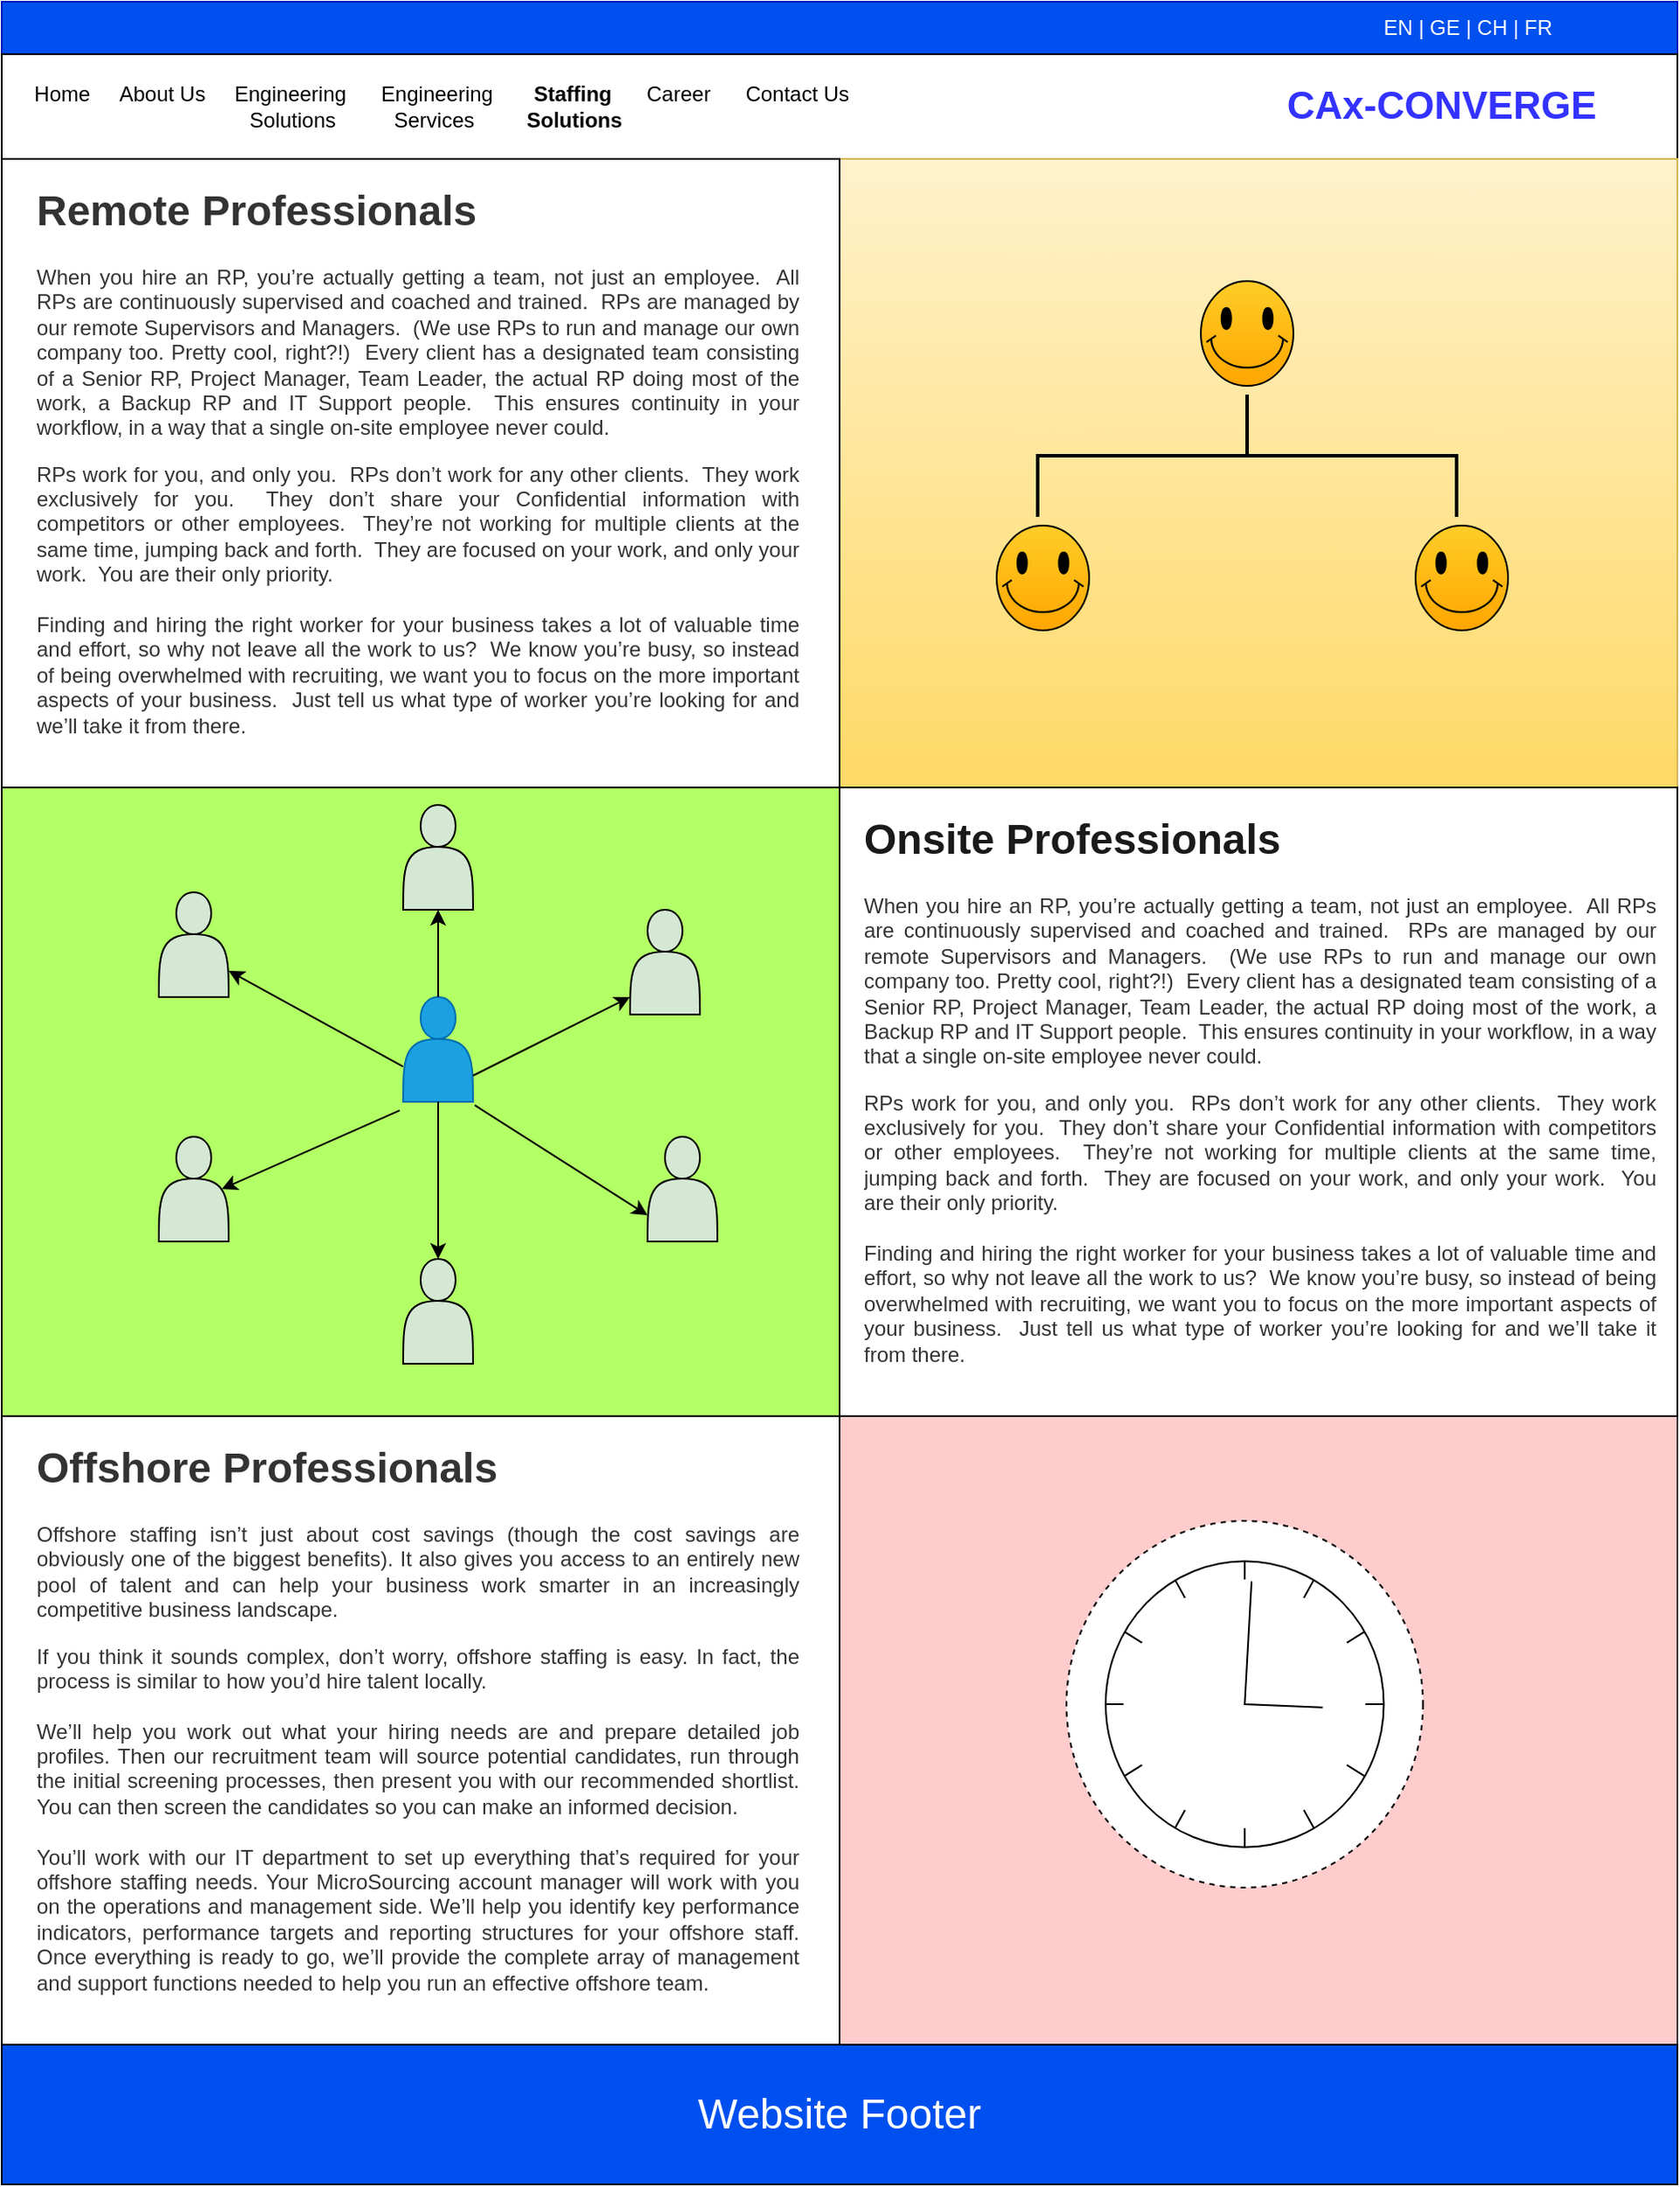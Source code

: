 <mxfile version="13.8.8" type="github">
  <diagram id="Hr1LNcDFdF_ypw1xQ_ta" name="Page-1">
    <mxGraphModel dx="1673" dy="2081" grid="1" gridSize="10" guides="1" tooltips="1" connect="1" arrows="1" fold="1" page="1" pageScale="1" pageWidth="827" pageHeight="1169" math="0" shadow="0">
      <root>
        <mxCell id="0" />
        <mxCell id="1" parent="0" />
        <mxCell id="X8gLjRTlshbioLyaXArV-1" value="&amp;nbsp; &amp;nbsp; &amp;nbsp; &amp;nbsp; &amp;nbsp; &amp;nbsp; &amp;nbsp; &amp;nbsp; &amp;nbsp; &amp;nbsp; &amp;nbsp; &amp;nbsp; &amp;nbsp; &amp;nbsp; &amp;nbsp; &amp;nbsp; &amp;nbsp; &amp;nbsp; &amp;nbsp; &amp;nbsp; &amp;nbsp; &amp;nbsp; &amp;nbsp; &amp;nbsp; &amp;nbsp; &amp;nbsp; &amp;nbsp; &amp;nbsp; &amp;nbsp; &amp;nbsp; &amp;nbsp; &amp;nbsp; &amp;nbsp; &amp;nbsp; &amp;nbsp; &amp;nbsp; &amp;nbsp; &amp;nbsp; &amp;nbsp; &amp;nbsp; &amp;nbsp; &amp;nbsp; &amp;nbsp; &amp;nbsp; &amp;nbsp; &amp;nbsp; &amp;nbsp; &amp;nbsp; &amp;nbsp; &amp;nbsp; &amp;nbsp; &amp;nbsp; &amp;nbsp; &amp;nbsp; &amp;nbsp; &amp;nbsp; &amp;nbsp; &amp;nbsp; &amp;nbsp; &amp;nbsp; &amp;nbsp; &amp;nbsp; &amp;nbsp; &amp;nbsp; &amp;nbsp; &amp;nbsp; &amp;nbsp; &amp;nbsp; &amp;nbsp; &amp;nbsp; &amp;nbsp; &amp;nbsp; &amp;nbsp; &amp;nbsp; &amp;nbsp; &amp;nbsp; &amp;nbsp; &amp;nbsp; &amp;nbsp; &amp;nbsp; &amp;nbsp; &amp;nbsp; &amp;nbsp; &amp;nbsp; &amp;nbsp; &amp;nbsp; &amp;nbsp; &amp;nbsp; &amp;nbsp; &amp;nbsp; &amp;nbsp; &amp;nbsp; &amp;nbsp; &amp;nbsp; &amp;nbsp; &amp;nbsp; &amp;nbsp; &amp;nbsp; &amp;nbsp; &amp;nbsp; &amp;nbsp; &amp;nbsp; &amp;nbsp; &amp;nbsp; &amp;nbsp; &amp;nbsp; &amp;nbsp; &amp;nbsp; EN | GE | CH | FR" style="rounded=0;whiteSpace=wrap;html=1;strokeColor=#001DBC;fontColor=#ffffff;align=center;fillColor=#0050EF;" parent="1" vertex="1">
          <mxGeometry x="70" y="-60" width="960" height="30" as="geometry" />
        </mxCell>
        <mxCell id="X8gLjRTlshbioLyaXArV-2" value="&amp;nbsp; &amp;nbsp; &amp;nbsp;Home&amp;nbsp; &amp;nbsp; &amp;nbsp;About Us&amp;nbsp; &amp;nbsp; &amp;nbsp;Engineering&amp;nbsp; &amp;nbsp; &amp;nbsp; Engineering&amp;nbsp; &amp;nbsp; &amp;nbsp; &amp;nbsp;&lt;b&gt;Staffing&lt;/b&gt;&amp;nbsp; &amp;nbsp; &amp;nbsp; Career&amp;nbsp; &amp;nbsp; &amp;nbsp; Contact Us&amp;nbsp; &amp;nbsp; &amp;nbsp; &amp;nbsp; &amp;nbsp; &amp;nbsp; &amp;nbsp; &amp;nbsp; &amp;nbsp; &amp;nbsp; &amp;nbsp; &amp;nbsp; &amp;nbsp; &amp;nbsp; &amp;nbsp; &amp;nbsp; &amp;nbsp; &amp;nbsp; &amp;nbsp; &amp;nbsp; &amp;nbsp; &amp;nbsp; &amp;nbsp; &amp;nbsp; &amp;nbsp; &amp;nbsp; &amp;nbsp; &amp;nbsp; &amp;nbsp; &amp;nbsp; &amp;nbsp; &amp;nbsp; &amp;nbsp; &amp;nbsp; &amp;nbsp; &amp;nbsp; &amp;nbsp; &amp;nbsp; &amp;nbsp; &amp;nbsp; &amp;nbsp; &amp;nbsp;&amp;nbsp;&lt;br&gt;&amp;nbsp; &amp;nbsp; &amp;nbsp; &amp;nbsp; &amp;nbsp; &amp;nbsp; &amp;nbsp; &amp;nbsp; &amp;nbsp; &amp;nbsp; &amp;nbsp; &amp;nbsp; &amp;nbsp; &amp;nbsp; &amp;nbsp; &amp;nbsp; &amp;nbsp; &amp;nbsp; &amp;nbsp; &amp;nbsp; &amp;nbsp; Solutions&amp;nbsp; &amp;nbsp; &amp;nbsp; &amp;nbsp; &amp;nbsp; Services&amp;nbsp; &amp;nbsp; &amp;nbsp; &amp;nbsp; &amp;nbsp;&lt;b&gt;Solutions&lt;/b&gt;" style="rounded=0;whiteSpace=wrap;html=1;align=left;" parent="1" vertex="1">
          <mxGeometry x="70" y="-30" width="960" height="60" as="geometry" />
        </mxCell>
        <mxCell id="X8gLjRTlshbioLyaXArV-3" value="" style="rounded=0;whiteSpace=wrap;html=1;" parent="1" vertex="1">
          <mxGeometry x="70" y="30" width="960" height="1080" as="geometry" />
        </mxCell>
        <mxCell id="X8gLjRTlshbioLyaXArV-4" value="" style="rounded=0;whiteSpace=wrap;html=1;fillColor=#fff2cc;strokeColor=#d6b656;gradientColor=#ffd966;" parent="1" vertex="1">
          <mxGeometry x="550" y="30" width="480" height="360" as="geometry" />
        </mxCell>
        <mxCell id="X8gLjRTlshbioLyaXArV-5" value="" style="rounded=0;whiteSpace=wrap;html=1;fillColor=#B3FF66;" parent="1" vertex="1">
          <mxGeometry x="70" y="390" width="480" height="360" as="geometry" />
        </mxCell>
        <mxCell id="X8gLjRTlshbioLyaXArV-6" value="" style="rounded=0;whiteSpace=wrap;html=1;fillColor=#ffcccc;strokeColor=#36393d;" parent="1" vertex="1">
          <mxGeometry x="550" y="750" width="480" height="360" as="geometry" />
        </mxCell>
        <mxCell id="X8gLjRTlshbioLyaXArV-7" value="" style="shape=actor;whiteSpace=wrap;html=1;fillColor=#1ba1e2;strokeColor=#006EAF;fontColor=#ffffff;" parent="1" vertex="1">
          <mxGeometry x="300" y="510" width="40" height="60" as="geometry" />
        </mxCell>
        <mxCell id="X8gLjRTlshbioLyaXArV-8" value="" style="verticalLabelPosition=bottom;verticalAlign=top;html=1;shape=mxgraph.basic.smiley;fillColor=#ffcd28;gradientColor=#ffa500;" parent="1" vertex="1">
          <mxGeometry x="757" y="100" width="53" height="60" as="geometry" />
        </mxCell>
        <mxCell id="X8gLjRTlshbioLyaXArV-11" value="" style="rounded=0;whiteSpace=wrap;html=1;" parent="1" vertex="1">
          <mxGeometry x="70" y="30" width="480" height="360" as="geometry" />
        </mxCell>
        <mxCell id="X8gLjRTlshbioLyaXArV-12" value="" style="rounded=0;whiteSpace=wrap;html=1;" parent="1" vertex="1">
          <mxGeometry x="550" y="390" width="480" height="360" as="geometry" />
        </mxCell>
        <mxCell id="X8gLjRTlshbioLyaXArV-13" value="" style="rounded=0;whiteSpace=wrap;html=1;" parent="1" vertex="1">
          <mxGeometry x="70" y="750" width="480" height="360" as="geometry" />
        </mxCell>
        <mxCell id="X8gLjRTlshbioLyaXArV-18" value="" style="strokeWidth=2;html=1;shape=mxgraph.flowchart.annotation_2;align=left;labelPosition=right;pointerEvents=1;fillColor=#D5E8D4;rotation=90;" parent="1" vertex="1">
          <mxGeometry x="748.5" y="80" width="70" height="240" as="geometry" />
        </mxCell>
        <mxCell id="X8gLjRTlshbioLyaXArV-19" value="" style="verticalLabelPosition=bottom;verticalAlign=top;html=1;shape=mxgraph.basic.smiley;fillColor=#ffcd28;gradientColor=#ffa500;" parent="1" vertex="1">
          <mxGeometry x="640" y="240" width="53" height="60" as="geometry" />
        </mxCell>
        <mxCell id="X8gLjRTlshbioLyaXArV-20" value="" style="verticalLabelPosition=bottom;verticalAlign=top;html=1;shape=mxgraph.basic.smiley;fillColor=#ffcd28;gradientColor=#ffa500;" parent="1" vertex="1">
          <mxGeometry x="880" y="240" width="53" height="60" as="geometry" />
        </mxCell>
        <mxCell id="X8gLjRTlshbioLyaXArV-21" value="" style="shape=actor;whiteSpace=wrap;html=1;strokeColor=#000000;fillColor=#D5E8D4;" parent="1" vertex="1">
          <mxGeometry x="430" y="460" width="40" height="60" as="geometry" />
        </mxCell>
        <mxCell id="X8gLjRTlshbioLyaXArV-22" value="" style="shape=actor;whiteSpace=wrap;html=1;strokeColor=#000000;fillColor=#D5E8D4;" parent="1" vertex="1">
          <mxGeometry x="160" y="590" width="40" height="60" as="geometry" />
        </mxCell>
        <mxCell id="X8gLjRTlshbioLyaXArV-23" value="" style="shape=actor;whiteSpace=wrap;html=1;strokeColor=#000000;fillColor=#D5E8D4;" parent="1" vertex="1">
          <mxGeometry x="440" y="590" width="40" height="60" as="geometry" />
        </mxCell>
        <mxCell id="X8gLjRTlshbioLyaXArV-24" value="" style="shape=actor;whiteSpace=wrap;html=1;strokeColor=#000000;fillColor=#D5E8D4;" parent="1" vertex="1">
          <mxGeometry x="160" y="450" width="40" height="60" as="geometry" />
        </mxCell>
        <mxCell id="X8gLjRTlshbioLyaXArV-25" value="" style="shape=actor;whiteSpace=wrap;html=1;strokeColor=#000000;fillColor=#D5E8D4;" parent="1" vertex="1">
          <mxGeometry x="300" y="660" width="40" height="60" as="geometry" />
        </mxCell>
        <mxCell id="X8gLjRTlshbioLyaXArV-26" value="" style="shape=actor;whiteSpace=wrap;html=1;strokeColor=#000000;fillColor=#D5E8D4;" parent="1" vertex="1">
          <mxGeometry x="300" y="400" width="40" height="60" as="geometry" />
        </mxCell>
        <mxCell id="X8gLjRTlshbioLyaXArV-27" value="" style="endArrow=classic;html=1;exitX=1;exitY=0.75;exitDx=0;exitDy=0;" parent="1" source="X8gLjRTlshbioLyaXArV-7" edge="1">
          <mxGeometry width="50" height="50" relative="1" as="geometry">
            <mxPoint x="390" y="530" as="sourcePoint" />
            <mxPoint x="430" y="510" as="targetPoint" />
          </mxGeometry>
        </mxCell>
        <mxCell id="X8gLjRTlshbioLyaXArV-28" value="" style="endArrow=classic;html=1;exitX=1.025;exitY=1.033;exitDx=0;exitDy=0;entryX=0;entryY=0.75;entryDx=0;entryDy=0;exitPerimeter=0;" parent="1" source="X8gLjRTlshbioLyaXArV-7" target="X8gLjRTlshbioLyaXArV-23" edge="1">
          <mxGeometry width="50" height="50" relative="1" as="geometry">
            <mxPoint x="350" y="565" as="sourcePoint" />
            <mxPoint x="440" y="520" as="targetPoint" />
          </mxGeometry>
        </mxCell>
        <mxCell id="X8gLjRTlshbioLyaXArV-29" value="" style="endArrow=classic;html=1;exitX=1.025;exitY=1.033;exitDx=0;exitDy=0;entryX=0.5;entryY=0;entryDx=0;entryDy=0;exitPerimeter=0;" parent="1" target="X8gLjRTlshbioLyaXArV-25" edge="1">
          <mxGeometry width="50" height="50" relative="1" as="geometry">
            <mxPoint x="320" y="570" as="sourcePoint" />
            <mxPoint x="419" y="633.02" as="targetPoint" />
          </mxGeometry>
        </mxCell>
        <mxCell id="X8gLjRTlshbioLyaXArV-31" value="" style="endArrow=classic;html=1;exitX=0.5;exitY=0;exitDx=0;exitDy=0;entryX=0.5;entryY=1;entryDx=0;entryDy=0;" parent="1" source="X8gLjRTlshbioLyaXArV-7" target="X8gLjRTlshbioLyaXArV-26" edge="1">
          <mxGeometry width="50" height="50" relative="1" as="geometry">
            <mxPoint x="270" y="530" as="sourcePoint" />
            <mxPoint x="320" y="480" as="targetPoint" />
          </mxGeometry>
        </mxCell>
        <mxCell id="X8gLjRTlshbioLyaXArV-32" value="" style="endArrow=classic;html=1;entryX=1;entryY=0.75;entryDx=0;entryDy=0;exitX=0.479;exitY=0.444;exitDx=0;exitDy=0;exitPerimeter=0;" parent="1" source="X8gLjRTlshbioLyaXArV-5" target="X8gLjRTlshbioLyaXArV-24" edge="1">
          <mxGeometry width="50" height="50" relative="1" as="geometry">
            <mxPoint x="280" y="520" as="sourcePoint" />
            <mxPoint x="280" y="470" as="targetPoint" />
          </mxGeometry>
        </mxCell>
        <mxCell id="X8gLjRTlshbioLyaXArV-33" value="" style="endArrow=classic;html=1;exitX=-0.05;exitY=1.083;exitDx=0;exitDy=0;exitPerimeter=0;entryX=0.9;entryY=0.5;entryDx=0;entryDy=0;entryPerimeter=0;" parent="1" source="X8gLjRTlshbioLyaXArV-7" target="X8gLjRTlshbioLyaXArV-22" edge="1">
          <mxGeometry width="50" height="50" relative="1" as="geometry">
            <mxPoint x="330" y="580" as="sourcePoint" />
            <mxPoint x="330" y="670" as="targetPoint" />
          </mxGeometry>
        </mxCell>
        <mxCell id="X8gLjRTlshbioLyaXArV-34" value="" style="shape=mxgraph.bpmn.shape;html=1;verticalLabelPosition=bottom;labelBackgroundColor=#ffffff;verticalAlign=top;align=center;perimeter=ellipsePerimeter;outlineConnect=0;outline=eventNonint;symbol=timer;" parent="1" vertex="1">
          <mxGeometry x="680" y="810" width="204.25" height="210" as="geometry" />
        </mxCell>
        <mxCell id="X8gLjRTlshbioLyaXArV-36" value="&lt;font style=&quot;font-size: 22px;&quot;&gt;CAx-CONVERGE&lt;/font&gt;" style="rounded=0;whiteSpace=wrap;html=1;align=center;fontSize=22;fontStyle=1;strokeColor=none;fillColor=#FFFFFF;fontColor=#3333FF;" parent="1" vertex="1">
          <mxGeometry x="800" y="-20" width="190" height="40" as="geometry" />
        </mxCell>
        <mxCell id="JO0JL_rtTt94p9omxoUN-2" value="&lt;h1&gt;Remote Professionals&lt;/h1&gt;&lt;p style=&quot;text-align: justify&quot;&gt;When you hire an RP, you’re actually getting a team, not just an employee.&amp;nbsp; All RPs are continuously supervised and coached and trained.&amp;nbsp; RPs are managed by our remote Supervisors and Managers.&amp;nbsp; (We use RPs to run and manage our own company too. Pretty cool, right?!)&amp;nbsp; Every client has a designated team consisting of a Senior RP, Project Manager, Team Leader, the actual RP doing most of the work, a Backup RP and IT Support people.&amp;nbsp; This ensures continuity in your workflow, in a way that a single on-site employee never could.&lt;/p&gt;&lt;div style=&quot;text-align: justify&quot;&gt;RPs work for you, and only you.&amp;nbsp; RPs don’t work for any other clients.&amp;nbsp; They work exclusively for you.&amp;nbsp; They don’t share your Confidential information with competitors or other employees.&amp;nbsp; They’re not working for multiple clients at the same time, jumping back and forth.&amp;nbsp; They are focused on your work, and only your work.&amp;nbsp; You are their only priority.&lt;br&gt;&lt;/div&gt;&lt;div style=&quot;text-align: justify&quot;&gt;&lt;br&gt;&lt;/div&gt;&lt;div style=&quot;text-align: justify&quot;&gt;Finding and hiring the right worker for your business takes a lot of valuable time and effort, so why not leave all the work to us?&amp;nbsp; We know you’re busy, so instead of being overwhelmed with recruiting, we want you to focus on the more important aspects of your business.&amp;nbsp; Just tell us what type of worker you’re looking for and we’ll take it from there.&lt;br&gt;&lt;/div&gt;" style="text;html=1;strokeColor=none;fillColor=none;spacing=5;spacingTop=-20;whiteSpace=wrap;overflow=hidden;rounded=0;fontColor=#333333;" vertex="1" parent="1">
          <mxGeometry x="85" y="40" width="445" height="330" as="geometry" />
        </mxCell>
        <mxCell id="JO0JL_rtTt94p9omxoUN-3" value="&lt;h1&gt;Onsite Professionals&amp;nbsp;&lt;/h1&gt;&lt;p style=&quot;color: rgb(51 , 51 , 51) ; text-align: justify&quot;&gt;When you hire an RP, you’re actually getting a team, not just an employee.&amp;nbsp; All RPs are continuously supervised and coached and trained.&amp;nbsp; RPs are managed by our remote Supervisors and Managers.&amp;nbsp; (We use RPs to run and manage our own company too. Pretty cool, right?!)&amp;nbsp; Every client has a designated team consisting of a Senior RP, Project Manager, Team Leader, the actual RP doing most of the work, a Backup RP and IT Support people.&amp;nbsp; This ensures continuity in your workflow, in a way that a single on-site employee never could.&lt;/p&gt;&lt;div style=&quot;color: rgb(51 , 51 , 51) ; text-align: justify&quot;&gt;RPs work for you, and only you.&amp;nbsp; RPs don’t work for any other clients.&amp;nbsp; They work exclusively for you.&amp;nbsp; They don’t share your Confidential information with competitors or other employees.&amp;nbsp; They’re not working for multiple clients at the same time, jumping back and forth.&amp;nbsp; They are focused on your work, and only your work.&amp;nbsp; You are their only priority.&lt;br&gt;&lt;/div&gt;&lt;div style=&quot;color: rgb(51 , 51 , 51) ; text-align: justify&quot;&gt;&lt;br&gt;&lt;/div&gt;&lt;div style=&quot;color: rgb(51 , 51 , 51) ; text-align: justify&quot;&gt;Finding and hiring the right worker for your business takes a lot of valuable time and effort, so why not leave all the work to us?&amp;nbsp; We know you’re busy, so instead of being overwhelmed with recruiting, we want you to focus on the more important aspects of your business.&amp;nbsp; Just tell us what type of worker you’re looking for and we’ll take it from there.&lt;/div&gt;" style="text;html=1;strokeColor=none;fillColor=none;spacing=5;spacingTop=-20;whiteSpace=wrap;overflow=hidden;rounded=0;fontColor=#1A1A1A;" vertex="1" parent="1">
          <mxGeometry x="558.5" y="400" width="461.5" height="340" as="geometry" />
        </mxCell>
        <mxCell id="JO0JL_rtTt94p9omxoUN-4" value="&lt;h1&gt;Offshore Professionals&lt;/h1&gt;&lt;p style=&quot;text-align: justify&quot;&gt;Offshore staffing isn’t just about cost savings (though the cost savings are obviously one of the biggest benefits). It also gives you access to an entirely new pool of talent and can help your business work smarter in an increasingly competitive business landscape.&lt;/p&gt;&lt;div style=&quot;text-align: justify&quot;&gt;&lt;div&gt;If you think it sounds complex, don’t worry, offshore staffing is easy. In fact, the process is similar to how you’d hire talent locally.&lt;/div&gt;&lt;div&gt;&lt;br&gt;&lt;/div&gt;&lt;div&gt;We’ll help you work out what your hiring needs are and prepare detailed job profiles. Then our recruitment team will source potential candidates, run through the initial screening processes, then present you with our recommended shortlist. You can then screen the candidates so you can make an informed decision.&lt;/div&gt;&lt;div&gt;&lt;br&gt;&lt;/div&gt;&lt;div&gt;You’ll work with our IT department to set up everything that’s required for your offshore staffing needs. Your MicroSourcing account manager will work with you on the operations and management side. We’ll help you identify key performance indicators, performance targets and reporting structures for your offshore staff. Once everything is ready to go, we’ll provide the complete array of management and support functions needed to help you run an effective offshore team.&lt;br&gt;&lt;/div&gt;&lt;/div&gt;" style="text;html=1;strokeColor=none;fillColor=none;spacing=5;spacingTop=-20;whiteSpace=wrap;overflow=hidden;rounded=0;fontColor=#333333;" vertex="1" parent="1">
          <mxGeometry x="85" y="760" width="445" height="340" as="geometry" />
        </mxCell>
        <mxCell id="JO0JL_rtTt94p9omxoUN-5" value="&lt;font color=&quot;#ffffff&quot; style=&quot;font-size: 24px&quot;&gt;Website Footer&lt;/font&gt;" style="rounded=0;whiteSpace=wrap;html=1;fontColor=#333333;fillColor=#0050EF;" vertex="1" parent="1">
          <mxGeometry x="70" y="1110" width="960" height="80" as="geometry" />
        </mxCell>
      </root>
    </mxGraphModel>
  </diagram>
</mxfile>
